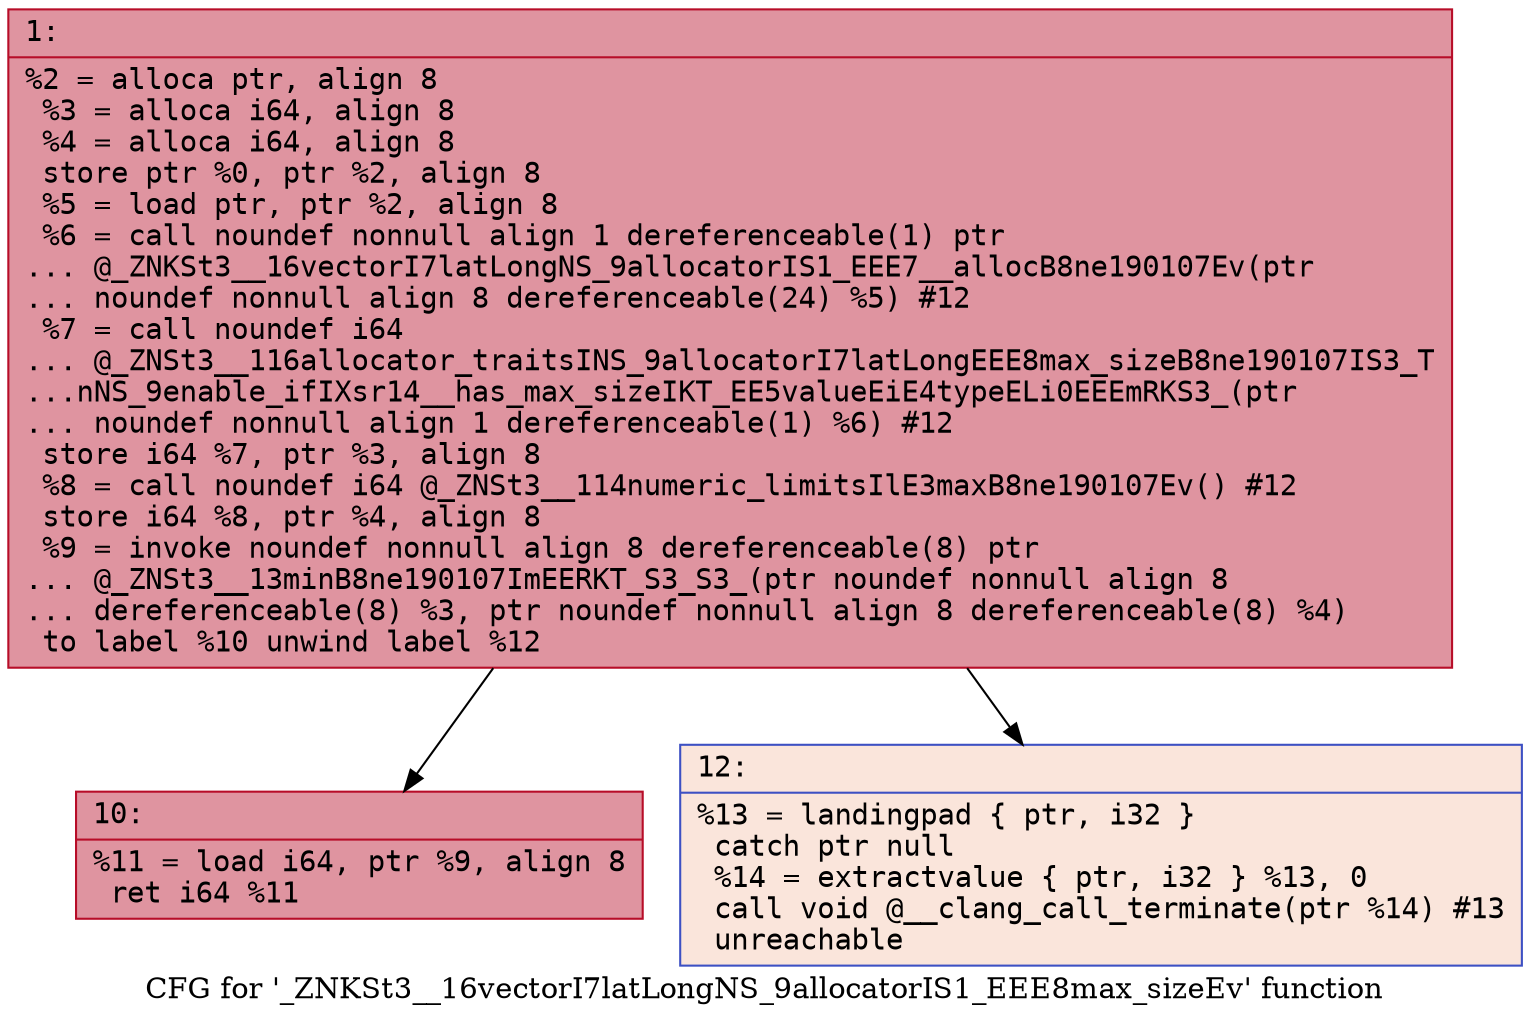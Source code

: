 digraph "CFG for '_ZNKSt3__16vectorI7latLongNS_9allocatorIS1_EEE8max_sizeEv' function" {
	label="CFG for '_ZNKSt3__16vectorI7latLongNS_9allocatorIS1_EEE8max_sizeEv' function";

	Node0x600001761360 [shape=record,color="#b70d28ff", style=filled, fillcolor="#b70d2870" fontname="Courier",label="{1:\l|  %2 = alloca ptr, align 8\l  %3 = alloca i64, align 8\l  %4 = alloca i64, align 8\l  store ptr %0, ptr %2, align 8\l  %5 = load ptr, ptr %2, align 8\l  %6 = call noundef nonnull align 1 dereferenceable(1) ptr\l... @_ZNKSt3__16vectorI7latLongNS_9allocatorIS1_EEE7__allocB8ne190107Ev(ptr\l... noundef nonnull align 8 dereferenceable(24) %5) #12\l  %7 = call noundef i64\l... @_ZNSt3__116allocator_traitsINS_9allocatorI7latLongEEE8max_sizeB8ne190107IS3_T\l...nNS_9enable_ifIXsr14__has_max_sizeIKT_EE5valueEiE4typeELi0EEEmRKS3_(ptr\l... noundef nonnull align 1 dereferenceable(1) %6) #12\l  store i64 %7, ptr %3, align 8\l  %8 = call noundef i64 @_ZNSt3__114numeric_limitsIlE3maxB8ne190107Ev() #12\l  store i64 %8, ptr %4, align 8\l  %9 = invoke noundef nonnull align 8 dereferenceable(8) ptr\l... @_ZNSt3__13minB8ne190107ImEERKT_S3_S3_(ptr noundef nonnull align 8\l... dereferenceable(8) %3, ptr noundef nonnull align 8 dereferenceable(8) %4)\l          to label %10 unwind label %12\l}"];
	Node0x600001761360 -> Node0x6000017613b0[tooltip="1 -> 10\nProbability 100.00%" ];
	Node0x600001761360 -> Node0x600001761400[tooltip="1 -> 12\nProbability 0.00%" ];
	Node0x6000017613b0 [shape=record,color="#b70d28ff", style=filled, fillcolor="#b70d2870" fontname="Courier",label="{10:\l|  %11 = load i64, ptr %9, align 8\l  ret i64 %11\l}"];
	Node0x600001761400 [shape=record,color="#3d50c3ff", style=filled, fillcolor="#f4c5ad70" fontname="Courier",label="{12:\l|  %13 = landingpad \{ ptr, i32 \}\l          catch ptr null\l  %14 = extractvalue \{ ptr, i32 \} %13, 0\l  call void @__clang_call_terminate(ptr %14) #13\l  unreachable\l}"];
}
